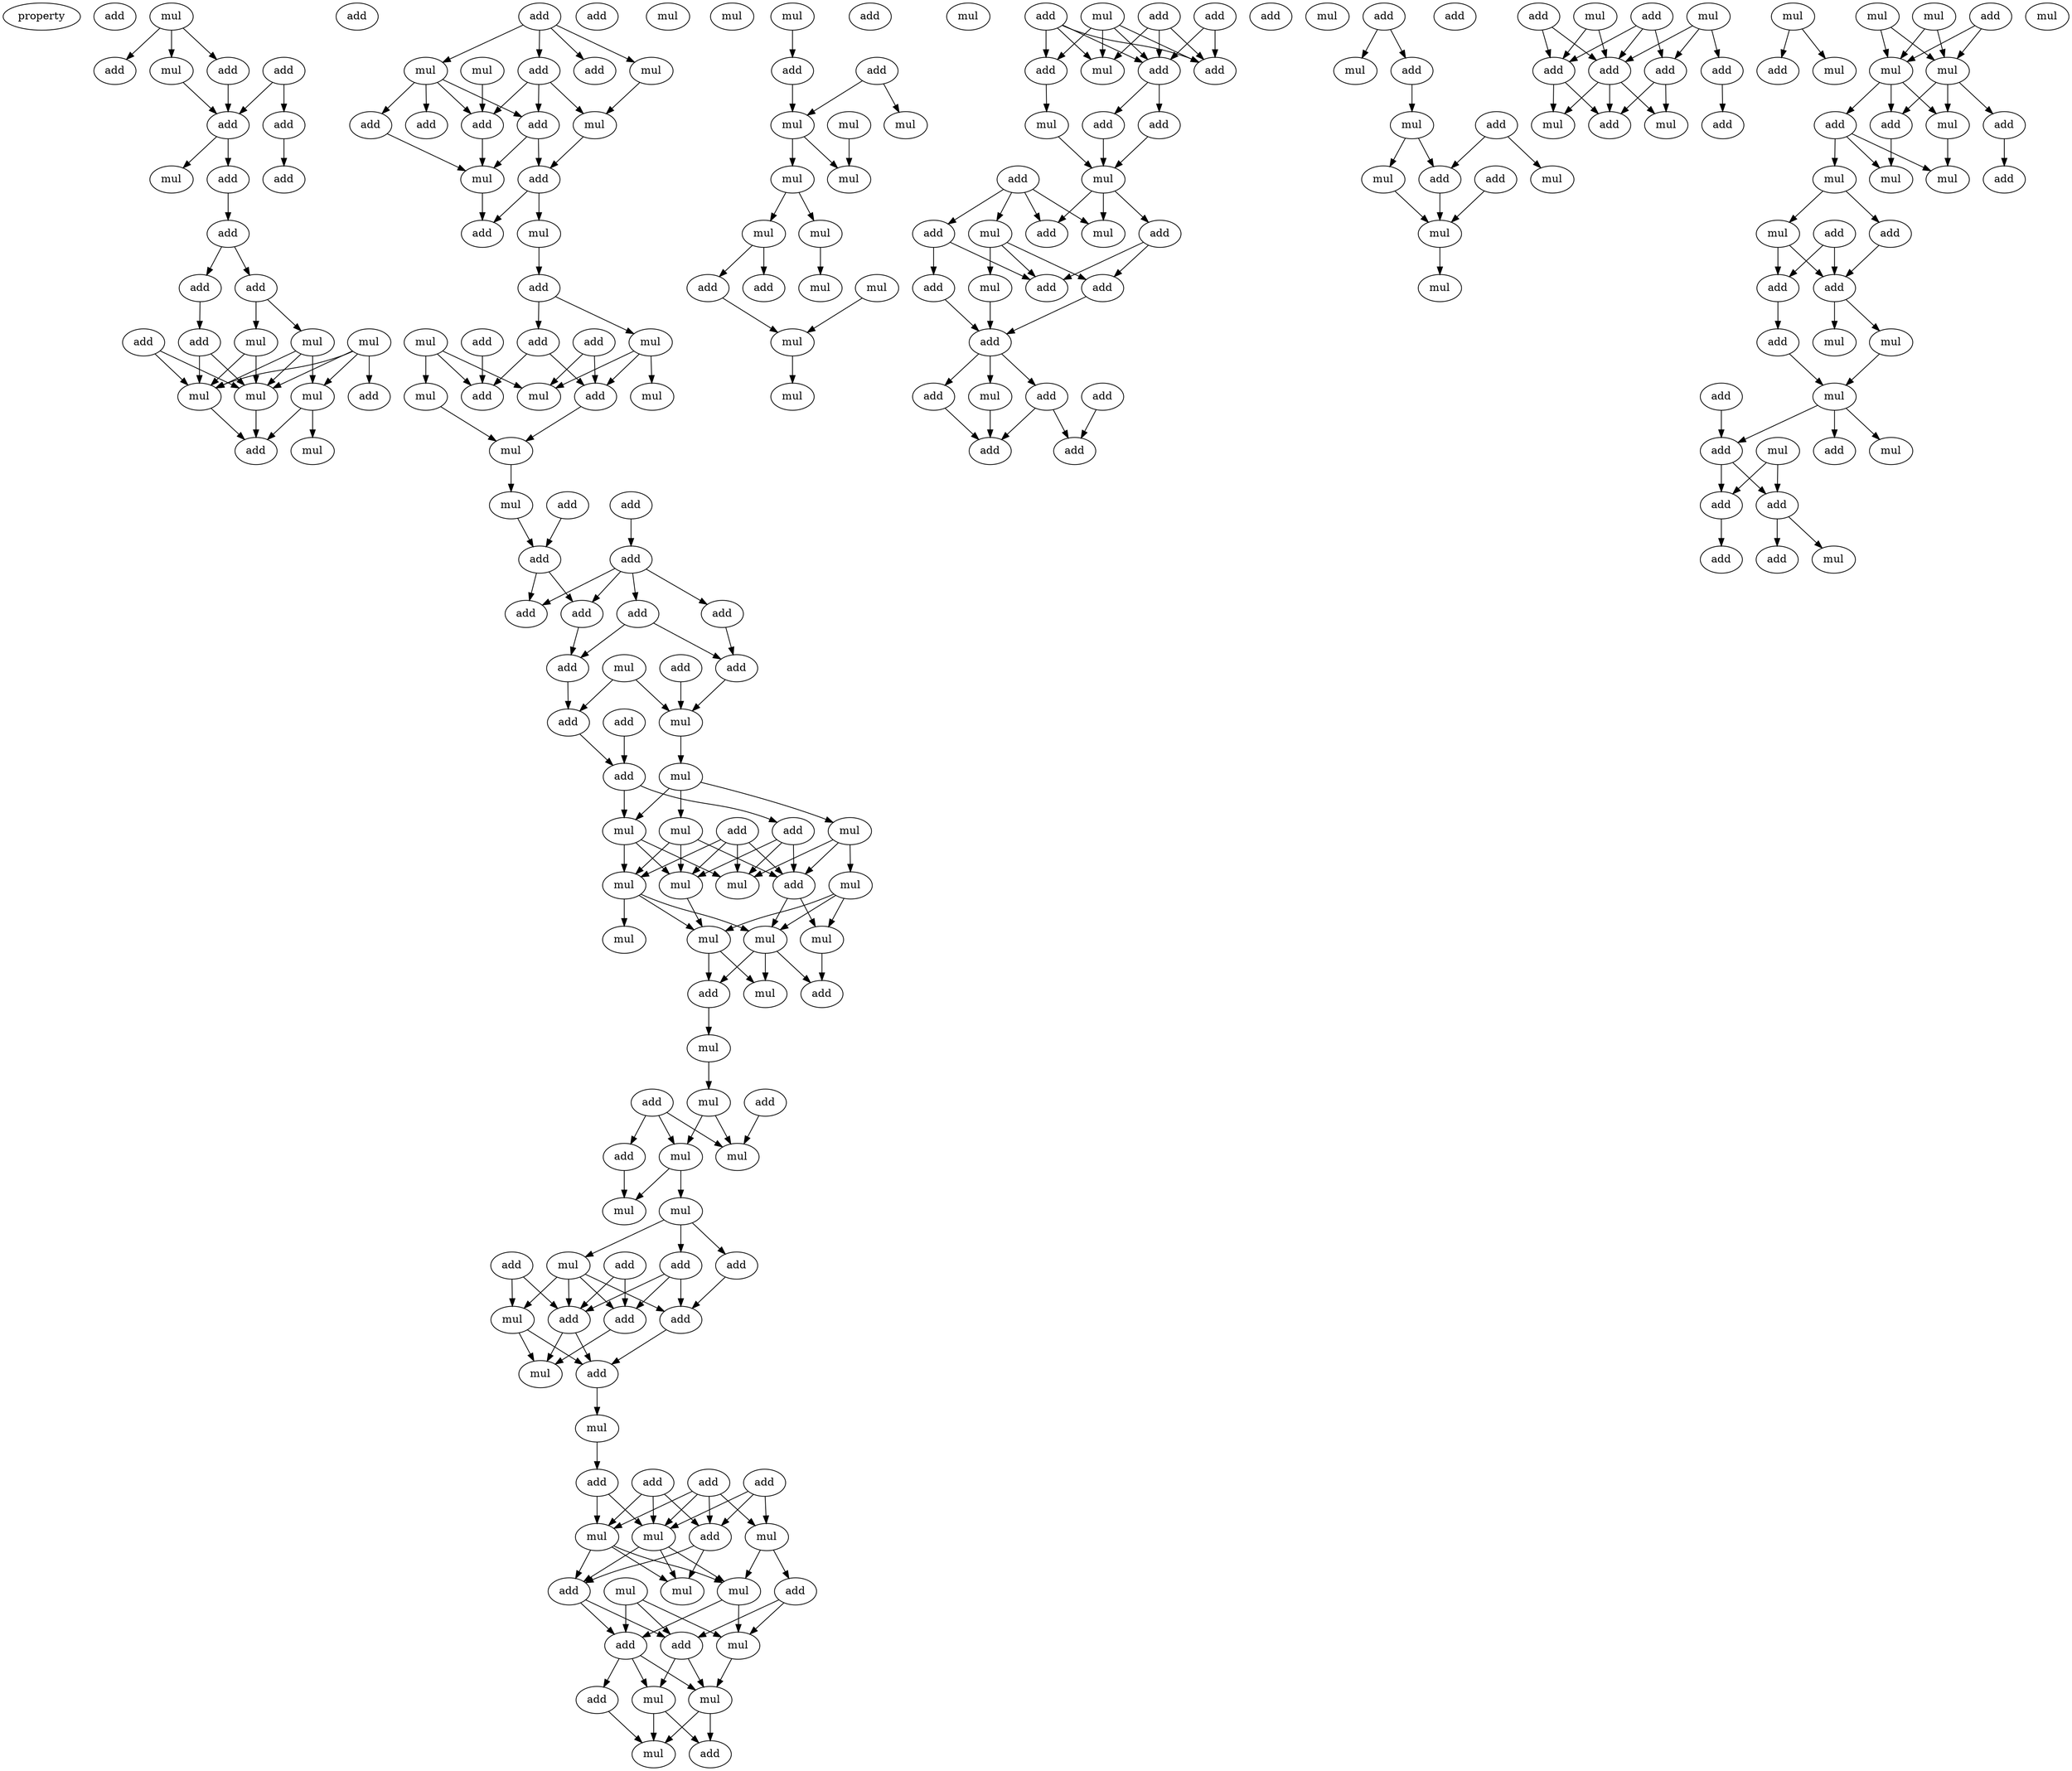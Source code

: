 digraph {
    node [fontcolor=black]
    property [mul=2,lf=1.2]
    0 [ label = add ];
    1 [ label = mul ];
    2 [ label = add ];
    3 [ label = add ];
    4 [ label = mul ];
    5 [ label = add ];
    6 [ label = add ];
    7 [ label = add ];
    8 [ label = add ];
    9 [ label = add ];
    10 [ label = add ];
    11 [ label = mul ];
    12 [ label = add ];
    13 [ label = add ];
    14 [ label = add ];
    15 [ label = mul ];
    16 [ label = mul ];
    17 [ label = mul ];
    18 [ label = add ];
    19 [ label = add ];
    20 [ label = mul ];
    21 [ label = add ];
    22 [ label = mul ];
    23 [ label = mul ];
    24 [ label = mul ];
    25 [ label = add ];
    26 [ label = add ];
    27 [ label = mul ];
    28 [ label = add ];
    29 [ label = mul ];
    30 [ label = mul ];
    31 [ label = add ];
    32 [ label = add ];
    33 [ label = add ];
    34 [ label = add ];
    35 [ label = mul ];
    36 [ label = add ];
    37 [ label = mul ];
    38 [ label = add ];
    39 [ label = add ];
    40 [ label = add ];
    41 [ label = mul ];
    42 [ label = add ];
    43 [ label = mul ];
    44 [ label = mul ];
    45 [ label = add ];
    46 [ label = add ];
    47 [ label = add ];
    48 [ label = mul ];
    49 [ label = mul ];
    50 [ label = mul ];
    51 [ label = add ];
    52 [ label = add ];
    53 [ label = mul ];
    54 [ label = add ];
    55 [ label = add ];
    56 [ label = mul ];
    57 [ label = mul ];
    58 [ label = add ];
    59 [ label = add ];
    60 [ label = add ];
    61 [ label = add ];
    62 [ label = add ];
    63 [ label = add ];
    64 [ label = add ];
    65 [ label = add ];
    66 [ label = add ];
    67 [ label = mul ];
    68 [ label = mul ];
    69 [ label = add ];
    70 [ label = add ];
    71 [ label = mul ];
    72 [ label = add ];
    73 [ label = mul ];
    74 [ label = add ];
    75 [ label = mul ];
    76 [ label = add ];
    77 [ label = mul ];
    78 [ label = add ];
    79 [ label = mul ];
    80 [ label = mul ];
    81 [ label = mul ];
    82 [ label = mul ];
    83 [ label = mul ];
    84 [ label = mul ];
    85 [ label = mul ];
    86 [ label = mul ];
    87 [ label = mul ];
    88 [ label = add ];
    89 [ label = add ];
    90 [ label = mul ];
    91 [ label = add ];
    92 [ label = mul ];
    93 [ label = add ];
    94 [ label = mul ];
    95 [ label = add ];
    96 [ label = mul ];
    97 [ label = mul ];
    98 [ label = mul ];
    99 [ label = mul ];
    100 [ label = mul ];
    101 [ label = add ];
    102 [ label = add ];
    103 [ label = add ];
    104 [ label = add ];
    105 [ label = add ];
    106 [ label = mul ];
    107 [ label = add ];
    108 [ label = add ];
    109 [ label = mul ];
    110 [ label = add ];
    111 [ label = mul ];
    112 [ label = add ];
    113 [ label = add ];
    114 [ label = add ];
    115 [ label = add ];
    116 [ label = mul ];
    117 [ label = add ];
    118 [ label = mul ];
    119 [ label = mul ];
    120 [ label = add ];
    121 [ label = mul ];
    122 [ label = mul ];
    123 [ label = mul ];
    124 [ label = add ];
    125 [ label = add ];
    126 [ label = mul ];
    127 [ label = add ];
    128 [ label = mul ];
    129 [ label = mul ];
    130 [ label = add ];
    131 [ label = mul ];
    132 [ label = mul ];
    133 [ label = add ];
    134 [ label = add ];
    135 [ label = add ];
    136 [ label = add ];
    137 [ label = mul ];
    138 [ label = mul ];
    139 [ label = mul ];
    140 [ label = mul ];
    141 [ label = mul ];
    142 [ label = mul ];
    143 [ label = mul ];
    144 [ label = add ];
    145 [ label = mul ];
    146 [ label = mul ];
    147 [ label = mul ];
    148 [ label = add ];
    149 [ label = mul ];
    150 [ label = mul ];
    151 [ label = add ];
    152 [ label = add ];
    153 [ label = add ];
    154 [ label = mul ];
    155 [ label = add ];
    156 [ label = add ];
    157 [ label = add ];
    158 [ label = mul ];
    159 [ label = mul ];
    160 [ label = add ];
    161 [ label = add ];
    162 [ label = mul ];
    163 [ label = add ];
    164 [ label = add ];
    165 [ label = mul ];
    166 [ label = add ];
    167 [ label = mul ];
    168 [ label = add ];
    169 [ label = mul ];
    170 [ label = add ];
    171 [ label = add ];
    172 [ label = add ];
    173 [ label = add ];
    174 [ label = mul ];
    175 [ label = add ];
    176 [ label = add ];
    177 [ label = add ];
    178 [ label = add ];
    179 [ label = add ];
    180 [ label = add ];
    181 [ label = mul ];
    182 [ label = add ];
    183 [ label = add ];
    184 [ label = mul ];
    185 [ label = add ];
    186 [ label = mul ];
    187 [ label = add ];
    188 [ label = mul ];
    189 [ label = add ];
    190 [ label = add ];
    191 [ label = mul ];
    192 [ label = mul ];
    193 [ label = mul ];
    194 [ label = add ];
    195 [ label = add ];
    196 [ label = mul ];
    197 [ label = mul ];
    198 [ label = add ];
    199 [ label = add ];
    200 [ label = add ];
    201 [ label = add ];
    202 [ label = mul ];
    203 [ label = mul ];
    204 [ label = add ];
    205 [ label = add ];
    206 [ label = mul ];
    207 [ label = add ];
    208 [ label = mul ];
    209 [ label = mul ];
    210 [ label = mul ];
    211 [ label = add ];
    212 [ label = mul ];
    213 [ label = mul ];
    214 [ label = add ];
    215 [ label = mul ];
    216 [ label = add ];
    217 [ label = add ];
    218 [ label = mul ];
    219 [ label = add ];
    220 [ label = mul ];
    221 [ label = mul ];
    222 [ label = add ];
    223 [ label = mul ];
    224 [ label = add ];
    225 [ label = add ];
    226 [ label = add ];
    227 [ label = add ];
    228 [ label = mul ];
    229 [ label = mul ];
    230 [ label = mul ];
    231 [ label = add ];
    232 [ label = add ];
    233 [ label = add ];
    234 [ label = mul ];
    235 [ label = mul ];
    236 [ label = mul ];
    237 [ label = add ];
    238 [ label = add ];
    239 [ label = add ];
    240 [ label = mul ];
    241 [ label = add ];
    1 -> 3 [ name = 0 ];
    1 -> 4 [ name = 1 ];
    1 -> 6 [ name = 2 ];
    2 -> 7 [ name = 3 ];
    2 -> 8 [ name = 4 ];
    4 -> 7 [ name = 5 ];
    6 -> 7 [ name = 6 ];
    7 -> 9 [ name = 7 ];
    7 -> 11 [ name = 8 ];
    8 -> 10 [ name = 9 ];
    9 -> 12 [ name = 10 ];
    12 -> 13 [ name = 11 ];
    12 -> 14 [ name = 12 ];
    13 -> 18 [ name = 13 ];
    14 -> 16 [ name = 14 ];
    14 -> 17 [ name = 15 ];
    15 -> 20 [ name = 16 ];
    15 -> 21 [ name = 17 ];
    15 -> 22 [ name = 18 ];
    15 -> 23 [ name = 19 ];
    16 -> 20 [ name = 20 ];
    16 -> 22 [ name = 21 ];
    16 -> 23 [ name = 22 ];
    17 -> 20 [ name = 23 ];
    17 -> 23 [ name = 24 ];
    18 -> 20 [ name = 25 ];
    18 -> 23 [ name = 26 ];
    19 -> 20 [ name = 27 ];
    19 -> 23 [ name = 28 ];
    20 -> 25 [ name = 29 ];
    22 -> 24 [ name = 30 ];
    22 -> 25 [ name = 31 ];
    23 -> 25 [ name = 32 ];
    26 -> 27 [ name = 33 ];
    26 -> 28 [ name = 34 ];
    26 -> 30 [ name = 35 ];
    26 -> 31 [ name = 36 ];
    27 -> 35 [ name = 37 ];
    29 -> 32 [ name = 38 ];
    30 -> 32 [ name = 39 ];
    30 -> 33 [ name = 40 ];
    30 -> 34 [ name = 41 ];
    30 -> 36 [ name = 42 ];
    31 -> 32 [ name = 43 ];
    31 -> 33 [ name = 44 ];
    31 -> 35 [ name = 45 ];
    32 -> 37 [ name = 46 ];
    33 -> 37 [ name = 47 ];
    33 -> 38 [ name = 48 ];
    34 -> 37 [ name = 49 ];
    35 -> 38 [ name = 50 ];
    37 -> 39 [ name = 51 ];
    38 -> 39 [ name = 52 ];
    38 -> 41 [ name = 53 ];
    41 -> 42 [ name = 54 ];
    42 -> 44 [ name = 55 ];
    42 -> 46 [ name = 56 ];
    43 -> 49 [ name = 57 ];
    43 -> 50 [ name = 58 ];
    43 -> 51 [ name = 59 ];
    44 -> 48 [ name = 60 ];
    44 -> 50 [ name = 61 ];
    44 -> 52 [ name = 62 ];
    45 -> 51 [ name = 63 ];
    46 -> 51 [ name = 64 ];
    46 -> 52 [ name = 65 ];
    47 -> 50 [ name = 66 ];
    47 -> 52 [ name = 67 ];
    49 -> 53 [ name = 68 ];
    52 -> 53 [ name = 69 ];
    53 -> 56 [ name = 70 ];
    54 -> 58 [ name = 71 ];
    55 -> 59 [ name = 72 ];
    56 -> 58 [ name = 73 ];
    58 -> 60 [ name = 74 ];
    58 -> 63 [ name = 75 ];
    59 -> 60 [ name = 76 ];
    59 -> 61 [ name = 77 ];
    59 -> 62 [ name = 78 ];
    59 -> 63 [ name = 79 ];
    61 -> 65 [ name = 80 ];
    61 -> 66 [ name = 81 ];
    62 -> 65 [ name = 82 ];
    63 -> 66 [ name = 83 ];
    64 -> 68 [ name = 84 ];
    65 -> 68 [ name = 85 ];
    66 -> 69 [ name = 86 ];
    67 -> 68 [ name = 87 ];
    67 -> 69 [ name = 88 ];
    68 -> 71 [ name = 89 ];
    69 -> 72 [ name = 90 ];
    70 -> 72 [ name = 91 ];
    71 -> 73 [ name = 92 ];
    71 -> 75 [ name = 93 ];
    71 -> 77 [ name = 94 ];
    72 -> 74 [ name = 95 ];
    72 -> 75 [ name = 96 ];
    73 -> 78 [ name = 97 ];
    73 -> 79 [ name = 98 ];
    73 -> 81 [ name = 99 ];
    74 -> 78 [ name = 100 ];
    74 -> 80 [ name = 101 ];
    74 -> 81 [ name = 102 ];
    75 -> 79 [ name = 103 ];
    75 -> 80 [ name = 104 ];
    75 -> 81 [ name = 105 ];
    76 -> 78 [ name = 106 ];
    76 -> 79 [ name = 107 ];
    76 -> 80 [ name = 108 ];
    76 -> 81 [ name = 109 ];
    77 -> 78 [ name = 110 ];
    77 -> 80 [ name = 111 ];
    77 -> 82 [ name = 112 ];
    78 -> 83 [ name = 113 ];
    78 -> 84 [ name = 114 ];
    79 -> 83 [ name = 115 ];
    79 -> 85 [ name = 116 ];
    79 -> 86 [ name = 117 ];
    81 -> 85 [ name = 118 ];
    82 -> 83 [ name = 119 ];
    82 -> 84 [ name = 120 ];
    82 -> 85 [ name = 121 ];
    83 -> 87 [ name = 122 ];
    83 -> 88 [ name = 123 ];
    83 -> 89 [ name = 124 ];
    84 -> 89 [ name = 125 ];
    85 -> 87 [ name = 126 ];
    85 -> 88 [ name = 127 ];
    88 -> 90 [ name = 128 ];
    90 -> 92 [ name = 129 ];
    91 -> 95 [ name = 130 ];
    91 -> 96 [ name = 131 ];
    91 -> 97 [ name = 132 ];
    92 -> 96 [ name = 133 ];
    92 -> 97 [ name = 134 ];
    93 -> 97 [ name = 135 ];
    95 -> 98 [ name = 136 ];
    96 -> 98 [ name = 137 ];
    96 -> 99 [ name = 138 ];
    99 -> 100 [ name = 139 ];
    99 -> 103 [ name = 140 ];
    99 -> 104 [ name = 141 ];
    100 -> 105 [ name = 142 ];
    100 -> 106 [ name = 143 ];
    100 -> 107 [ name = 144 ];
    100 -> 108 [ name = 145 ];
    101 -> 105 [ name = 146 ];
    101 -> 106 [ name = 147 ];
    102 -> 105 [ name = 148 ];
    102 -> 108 [ name = 149 ];
    103 -> 105 [ name = 150 ];
    103 -> 107 [ name = 151 ];
    103 -> 108 [ name = 152 ];
    104 -> 107 [ name = 153 ];
    105 -> 109 [ name = 154 ];
    105 -> 110 [ name = 155 ];
    106 -> 109 [ name = 156 ];
    106 -> 110 [ name = 157 ];
    107 -> 110 [ name = 158 ];
    108 -> 109 [ name = 159 ];
    110 -> 111 [ name = 160 ];
    111 -> 113 [ name = 161 ];
    112 -> 116 [ name = 162 ];
    112 -> 117 [ name = 163 ];
    112 -> 118 [ name = 164 ];
    112 -> 119 [ name = 165 ];
    113 -> 116 [ name = 166 ];
    113 -> 119 [ name = 167 ];
    114 -> 117 [ name = 168 ];
    114 -> 118 [ name = 169 ];
    114 -> 119 [ name = 170 ];
    115 -> 116 [ name = 171 ];
    115 -> 117 [ name = 172 ];
    115 -> 119 [ name = 173 ];
    116 -> 120 [ name = 174 ];
    116 -> 121 [ name = 175 ];
    116 -> 122 [ name = 176 ];
    117 -> 120 [ name = 177 ];
    117 -> 121 [ name = 178 ];
    118 -> 122 [ name = 179 ];
    118 -> 124 [ name = 180 ];
    119 -> 120 [ name = 181 ];
    119 -> 121 [ name = 182 ];
    119 -> 122 [ name = 183 ];
    120 -> 125 [ name = 184 ];
    120 -> 127 [ name = 185 ];
    122 -> 126 [ name = 186 ];
    122 -> 127 [ name = 187 ];
    123 -> 125 [ name = 188 ];
    123 -> 126 [ name = 189 ];
    123 -> 127 [ name = 190 ];
    124 -> 125 [ name = 191 ];
    124 -> 126 [ name = 192 ];
    125 -> 128 [ name = 193 ];
    125 -> 129 [ name = 194 ];
    126 -> 129 [ name = 195 ];
    127 -> 128 [ name = 196 ];
    127 -> 129 [ name = 197 ];
    127 -> 130 [ name = 198 ];
    128 -> 132 [ name = 199 ];
    128 -> 133 [ name = 200 ];
    129 -> 132 [ name = 201 ];
    129 -> 133 [ name = 202 ];
    130 -> 132 [ name = 203 ];
    131 -> 134 [ name = 204 ];
    134 -> 139 [ name = 205 ];
    135 -> 138 [ name = 206 ];
    135 -> 139 [ name = 207 ];
    137 -> 141 [ name = 208 ];
    139 -> 140 [ name = 209 ];
    139 -> 141 [ name = 210 ];
    140 -> 142 [ name = 211 ];
    140 -> 143 [ name = 212 ];
    142 -> 144 [ name = 213 ];
    142 -> 148 [ name = 214 ];
    143 -> 146 [ name = 215 ];
    144 -> 149 [ name = 216 ];
    147 -> 149 [ name = 217 ];
    149 -> 150 [ name = 218 ];
    151 -> 155 [ name = 219 ];
    151 -> 157 [ name = 220 ];
    151 -> 158 [ name = 221 ];
    152 -> 155 [ name = 222 ];
    152 -> 157 [ name = 223 ];
    153 -> 155 [ name = 224 ];
    153 -> 156 [ name = 225 ];
    153 -> 157 [ name = 226 ];
    153 -> 158 [ name = 227 ];
    154 -> 155 [ name = 228 ];
    154 -> 156 [ name = 229 ];
    154 -> 157 [ name = 230 ];
    154 -> 158 [ name = 231 ];
    156 -> 159 [ name = 232 ];
    157 -> 160 [ name = 233 ];
    157 -> 161 [ name = 234 ];
    159 -> 162 [ name = 235 ];
    160 -> 162 [ name = 236 ];
    161 -> 162 [ name = 237 ];
    162 -> 164 [ name = 238 ];
    162 -> 167 [ name = 239 ];
    162 -> 168 [ name = 240 ];
    163 -> 165 [ name = 241 ];
    163 -> 166 [ name = 242 ];
    163 -> 167 [ name = 243 ];
    163 -> 168 [ name = 244 ];
    164 -> 170 [ name = 245 ];
    164 -> 172 [ name = 246 ];
    165 -> 169 [ name = 247 ];
    165 -> 170 [ name = 248 ];
    165 -> 172 [ name = 249 ];
    166 -> 170 [ name = 250 ];
    166 -> 171 [ name = 251 ];
    169 -> 173 [ name = 252 ];
    171 -> 173 [ name = 253 ];
    172 -> 173 [ name = 254 ];
    173 -> 174 [ name = 255 ];
    173 -> 175 [ name = 256 ];
    173 -> 177 [ name = 257 ];
    174 -> 179 [ name = 258 ];
    175 -> 179 [ name = 259 ];
    175 -> 180 [ name = 260 ];
    177 -> 179 [ name = 261 ];
    178 -> 180 [ name = 262 ];
    182 -> 184 [ name = 263 ];
    182 -> 185 [ name = 264 ];
    185 -> 186 [ name = 265 ];
    186 -> 190 [ name = 266 ];
    186 -> 191 [ name = 267 ];
    187 -> 188 [ name = 268 ];
    187 -> 190 [ name = 269 ];
    189 -> 192 [ name = 270 ];
    190 -> 192 [ name = 271 ];
    191 -> 192 [ name = 272 ];
    192 -> 193 [ name = 273 ];
    194 -> 198 [ name = 274 ];
    194 -> 199 [ name = 275 ];
    195 -> 198 [ name = 276 ];
    195 -> 199 [ name = 277 ];
    195 -> 201 [ name = 278 ];
    196 -> 198 [ name = 279 ];
    196 -> 199 [ name = 280 ];
    197 -> 198 [ name = 281 ];
    197 -> 200 [ name = 282 ];
    197 -> 201 [ name = 283 ];
    198 -> 202 [ name = 284 ];
    198 -> 203 [ name = 285 ];
    198 -> 205 [ name = 286 ];
    199 -> 203 [ name = 287 ];
    199 -> 205 [ name = 288 ];
    200 -> 204 [ name = 289 ];
    201 -> 202 [ name = 290 ];
    201 -> 205 [ name = 291 ];
    206 -> 207 [ name = 292 ];
    206 -> 208 [ name = 293 ];
    209 -> 212 [ name = 294 ];
    209 -> 213 [ name = 295 ];
    210 -> 212 [ name = 296 ];
    210 -> 213 [ name = 297 ];
    211 -> 212 [ name = 298 ];
    211 -> 213 [ name = 299 ];
    212 -> 214 [ name = 300 ];
    212 -> 215 [ name = 301 ];
    212 -> 217 [ name = 302 ];
    213 -> 214 [ name = 303 ];
    213 -> 215 [ name = 304 ];
    213 -> 216 [ name = 305 ];
    214 -> 221 [ name = 306 ];
    215 -> 218 [ name = 307 ];
    216 -> 218 [ name = 308 ];
    216 -> 220 [ name = 309 ];
    216 -> 221 [ name = 310 ];
    217 -> 219 [ name = 311 ];
    220 -> 222 [ name = 312 ];
    220 -> 223 [ name = 313 ];
    222 -> 226 [ name = 314 ];
    223 -> 225 [ name = 315 ];
    223 -> 226 [ name = 316 ];
    224 -> 225 [ name = 317 ];
    224 -> 226 [ name = 318 ];
    225 -> 227 [ name = 319 ];
    226 -> 228 [ name = 320 ];
    226 -> 229 [ name = 321 ];
    227 -> 230 [ name = 322 ];
    229 -> 230 [ name = 323 ];
    230 -> 232 [ name = 324 ];
    230 -> 233 [ name = 325 ];
    230 -> 236 [ name = 326 ];
    231 -> 232 [ name = 327 ];
    232 -> 237 [ name = 328 ];
    232 -> 238 [ name = 329 ];
    234 -> 237 [ name = 330 ];
    234 -> 238 [ name = 331 ];
    237 -> 239 [ name = 332 ];
    238 -> 240 [ name = 333 ];
    238 -> 241 [ name = 334 ];
}
